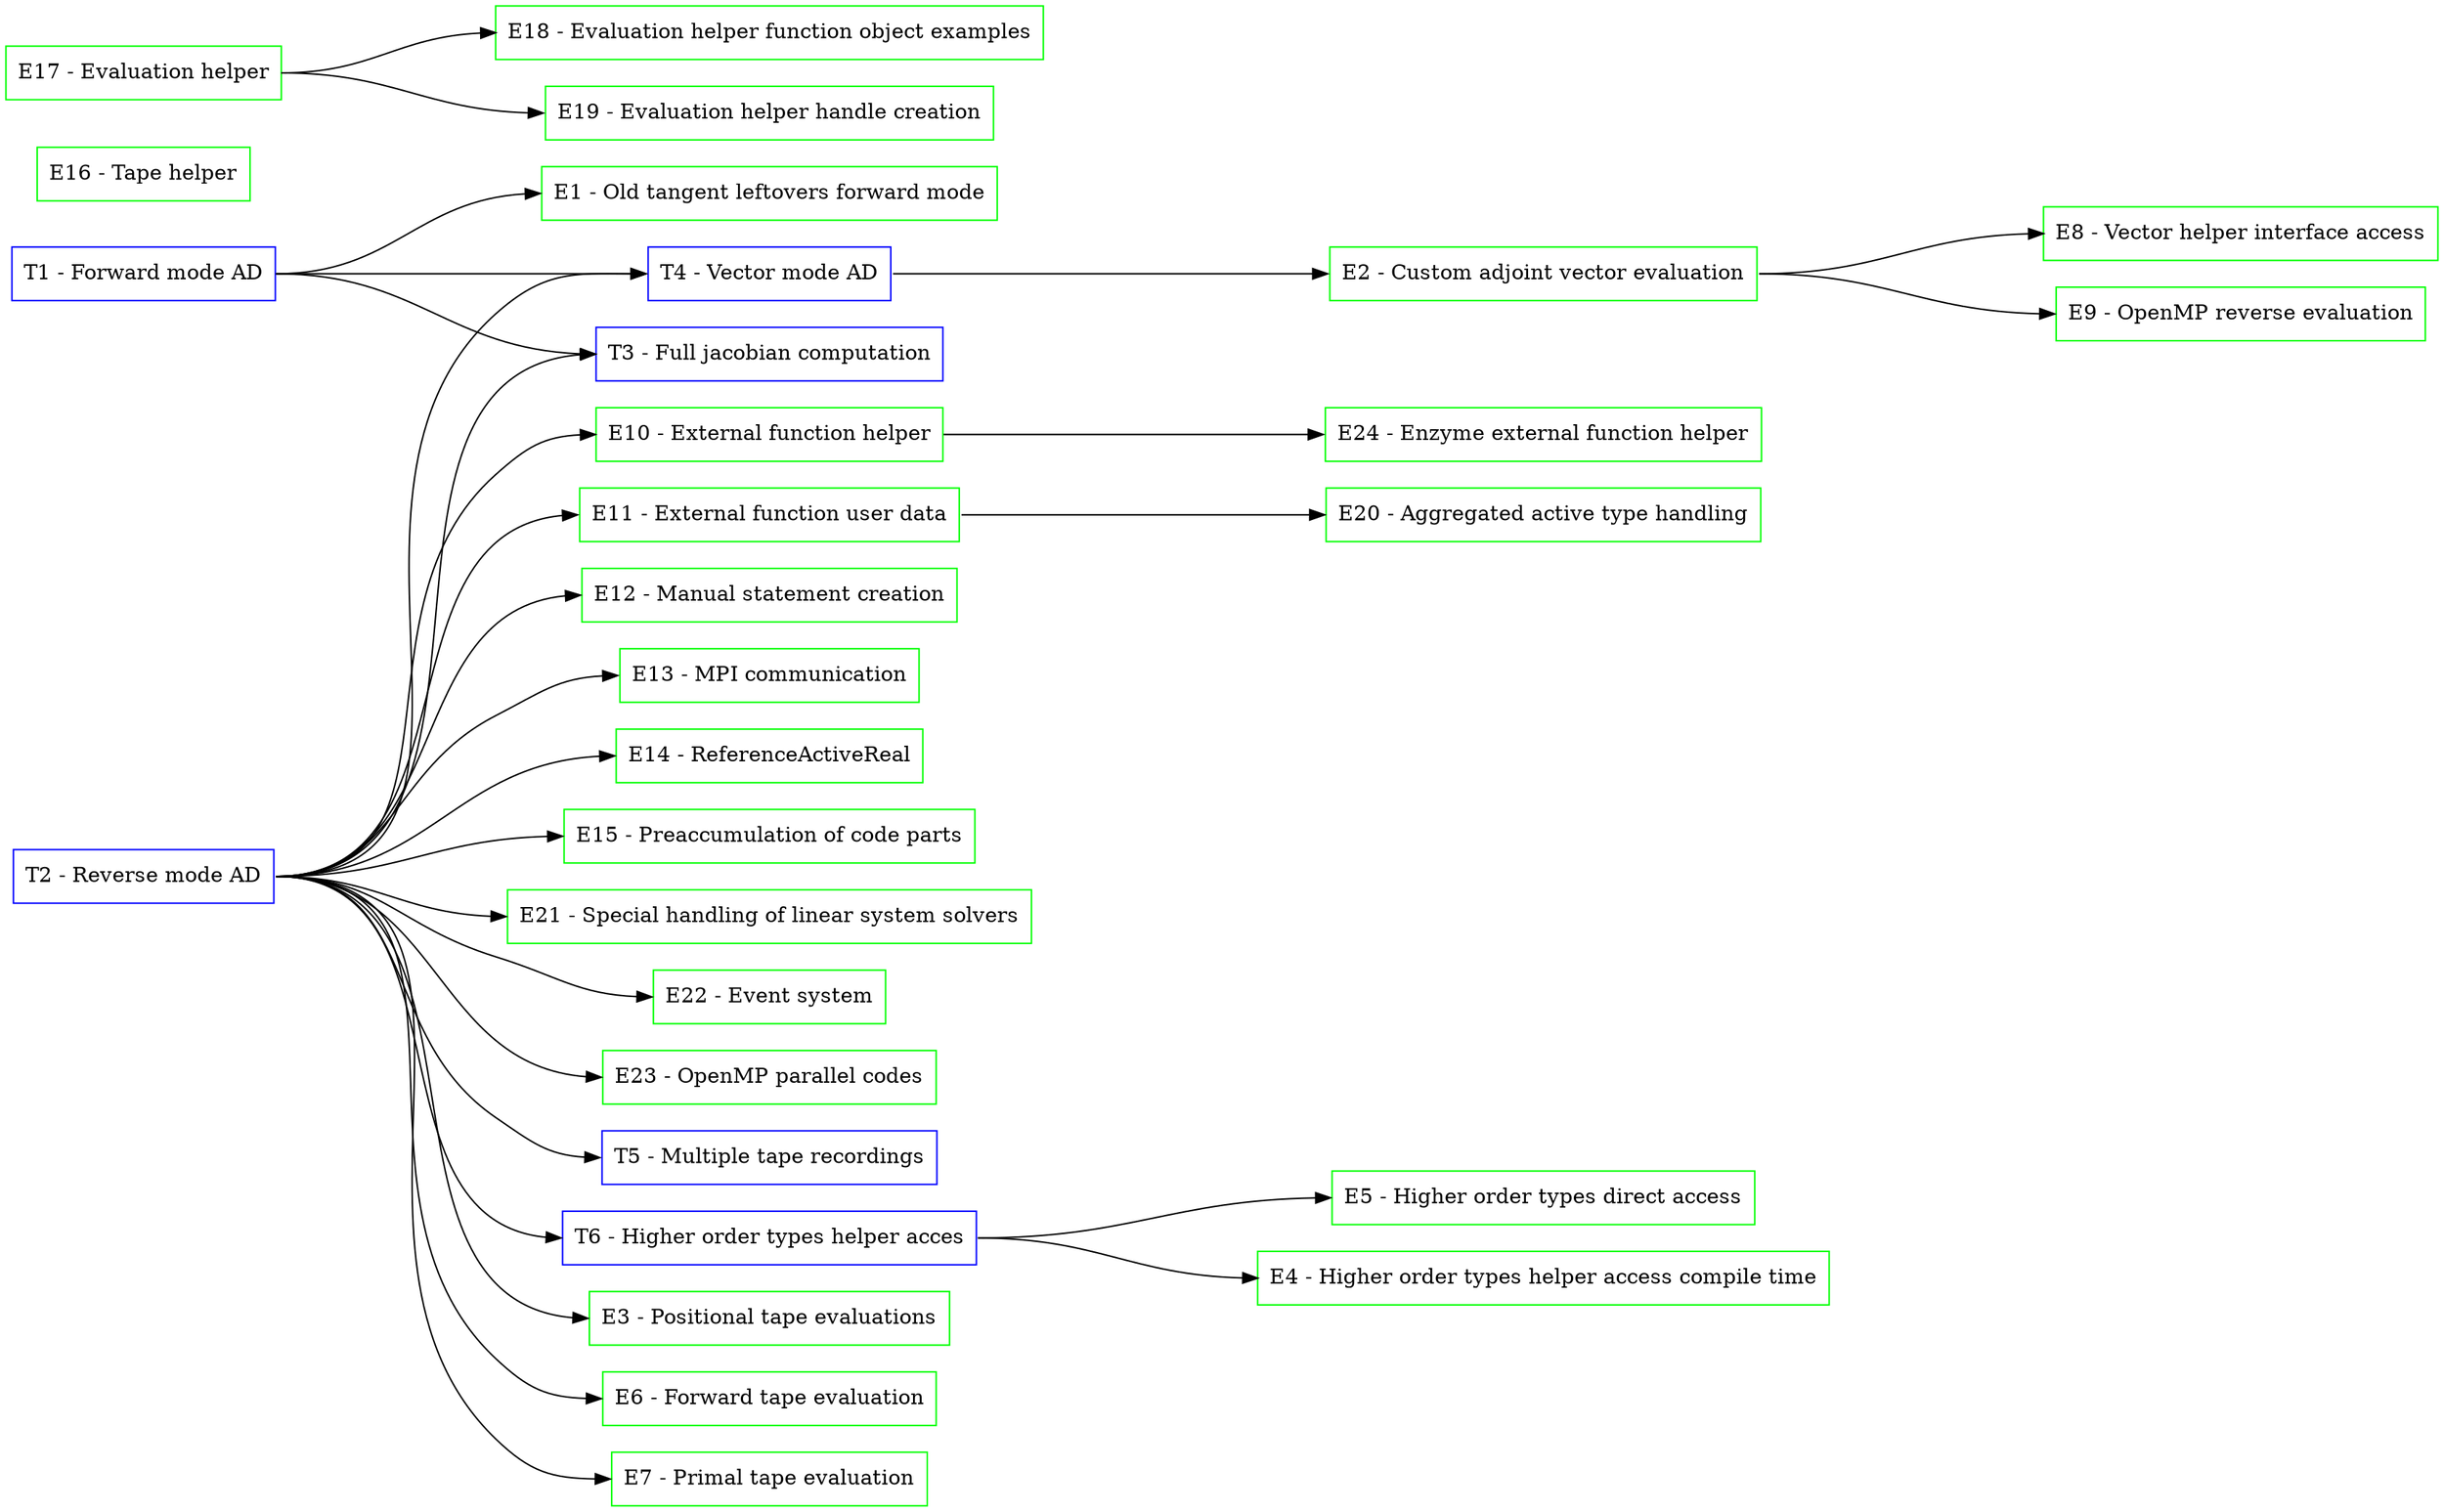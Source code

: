 digraph Tutorials {
  rankdir=LR;
  ranksep=2;

  // Tutorial nodes
  node [shape=box color=blue];
  T01 [label="T1 - Forward mode AD"];

  T02 [label="T2 - Reverse mode AD"];

  T03 [label="T3 - Full jacobian computation"];

  T04 [label="T4 - Vector mode AD"];

  T05 [label="T5 - Multiple tape recordings"];

  T06 [label="T6 - Higher order types helper acces"];

  // Example nodes
  node [shape=box color=green];
  E01 [label="E1 - Old tangent leftovers forward mode"];

  E02 [label="E2 - Custom adjoint vector evaluation"];

  E03 [label="E3 - Positional tape evaluations"];

  E04 [label="E4 - Higher order types helper access compile time"];

  E05 [label="E5 - Higher order types direct access"];

  E06 [label="E6 - Forward tape evaluation"];

  E07 [label="E7 - Primal tape evaluation"];

  E08 [label="E8 - Vector helper interface access"];

  E09 [label="E9 - OpenMP reverse evaluation"];

  E10 [label="E10 - External function helper"];

  E11 [label="E11 - External function user data"];

  E12 [label="E12 - Manual statement creation"];

  E13 [label="E13 - MPI communication"];

  E14 [label="E14 - ReferenceActiveReal"];

  E15 [label="E15 - Preaccumulation of code parts"];

  E16 [label="E16 - Tape helper"];

  E17 [label="E17 - Evaluation helper"];

  E18 [label="E18 - Evaluation helper function object examples"];

  E19 [label="E19 - Evaluation helper handle creation"];

  E20 [label="E20 - Aggregated active type handling"];

  E21 [label="E21 - Special handling of linear system solvers"];

  E22 [label="E22 - Event system"];

  E23 [label="E23 - OpenMP parallel codes"];

  E24 [label="E24 - Enzyme external function helper"];

  // Edges (sorted)
  E02:e -> E08:w;
  E02:e -> E09:w;
  E10:e -> E24:w;
  E11:e -> E20:w;
  E17:e -> E18:w;
  E17:e -> E19:w;
  T01:e -> E01:w;
  T01:e -> T03:w;
  T01:e -> T04:w;
  T02:e -> E03:w;
  T02:e -> E06:w;
  T02:e -> E07:w;
  T02:e -> E10:w;
  T02:e -> E11:w;
  T02:e -> E12:w;
  T02:e -> E13:w;
  T02:e -> E14:w;
  T02:e -> E15:w;
  T02:e -> T03:w;
  T02:e -> T04:w;
  T02:e -> T05:w;
  T02:e -> T06:w;
  T02:e -> E21:w;
  T02:e -> E22:w;
  T02:e -> E23:w;
  T04:e -> E02:w;
  T06:e -> E04:w;
  T06:e -> E05:w;
}
